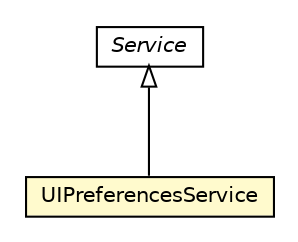 #!/usr/local/bin/dot
#
# Class diagram 
# Generated by UMLGraph version R5_6-24-gf6e263 (http://www.umlgraph.org/)
#

digraph G {
	edge [fontname="Helvetica",fontsize=10,labelfontname="Helvetica",labelfontsize=10];
	node [fontname="Helvetica",fontsize=10,shape=plaintext];
	nodesep=0.25;
	ranksep=0.5;
	// org.universAAL.ontology.ui.preferences.service.UIPreferencesService
	c383337 [label=<<table title="org.universAAL.ontology.ui.preferences.service.UIPreferencesService" border="0" cellborder="1" cellspacing="0" cellpadding="2" port="p" bgcolor="lemonChiffon" href="./UIPreferencesService.html">
		<tr><td><table border="0" cellspacing="0" cellpadding="1">
<tr><td align="center" balign="center"> UIPreferencesService </td></tr>
		</table></td></tr>
		</table>>, URL="./UIPreferencesService.html", fontname="Helvetica", fontcolor="black", fontsize=10.0];
	//org.universAAL.ontology.ui.preferences.service.UIPreferencesService extends org.universAAL.middleware.service.owl.Service
	c383421:p -> c383337:p [dir=back,arrowtail=empty];
	// org.universAAL.middleware.service.owl.Service
	c383421 [label=<<table title="org.universAAL.middleware.service.owl.Service" border="0" cellborder="1" cellspacing="0" cellpadding="2" port="p" href="http://java.sun.com/j2se/1.4.2/docs/api/org/universAAL/middleware/service/owl/Service.html">
		<tr><td><table border="0" cellspacing="0" cellpadding="1">
<tr><td align="center" balign="center"><font face="Helvetica-Oblique"> Service </font></td></tr>
		</table></td></tr>
		</table>>, URL="http://java.sun.com/j2se/1.4.2/docs/api/org/universAAL/middleware/service/owl/Service.html", fontname="Helvetica", fontcolor="black", fontsize=10.0];
}

